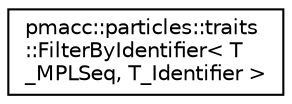 digraph "Graphical Class Hierarchy"
{
 // LATEX_PDF_SIZE
  edge [fontname="Helvetica",fontsize="10",labelfontname="Helvetica",labelfontsize="10"];
  node [fontname="Helvetica",fontsize="10",shape=record];
  rankdir="LR";
  Node0 [label="pmacc::particles::traits\l::FilterByIdentifier\< T\l_MPLSeq, T_Identifier \>",height=0.2,width=0.4,color="black", fillcolor="white", style="filled",URL="$structpmacc_1_1particles_1_1traits_1_1_filter_by_identifier.html",tooltip=" "];
}
